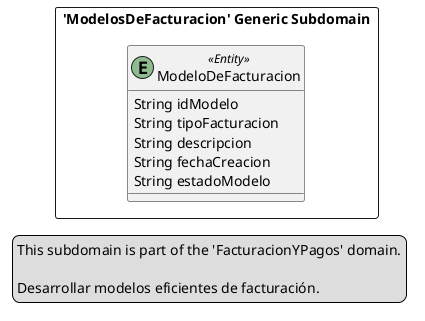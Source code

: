 @startuml

skinparam componentStyle uml2

package "'ModelosDeFacturacion' Generic Subdomain" <<Rectangle>> {
	class ModeloDeFacturacion <<(E,DarkSeaGreen) Entity>> {
		String idModelo
		String tipoFacturacion
		String descripcion
		String fechaCreacion
		String estadoModelo
	}
}
legend left
  This subdomain is part of the 'FacturacionYPagos' domain.

  Desarrollar modelos eficientes de facturación.
end legend


@enduml
